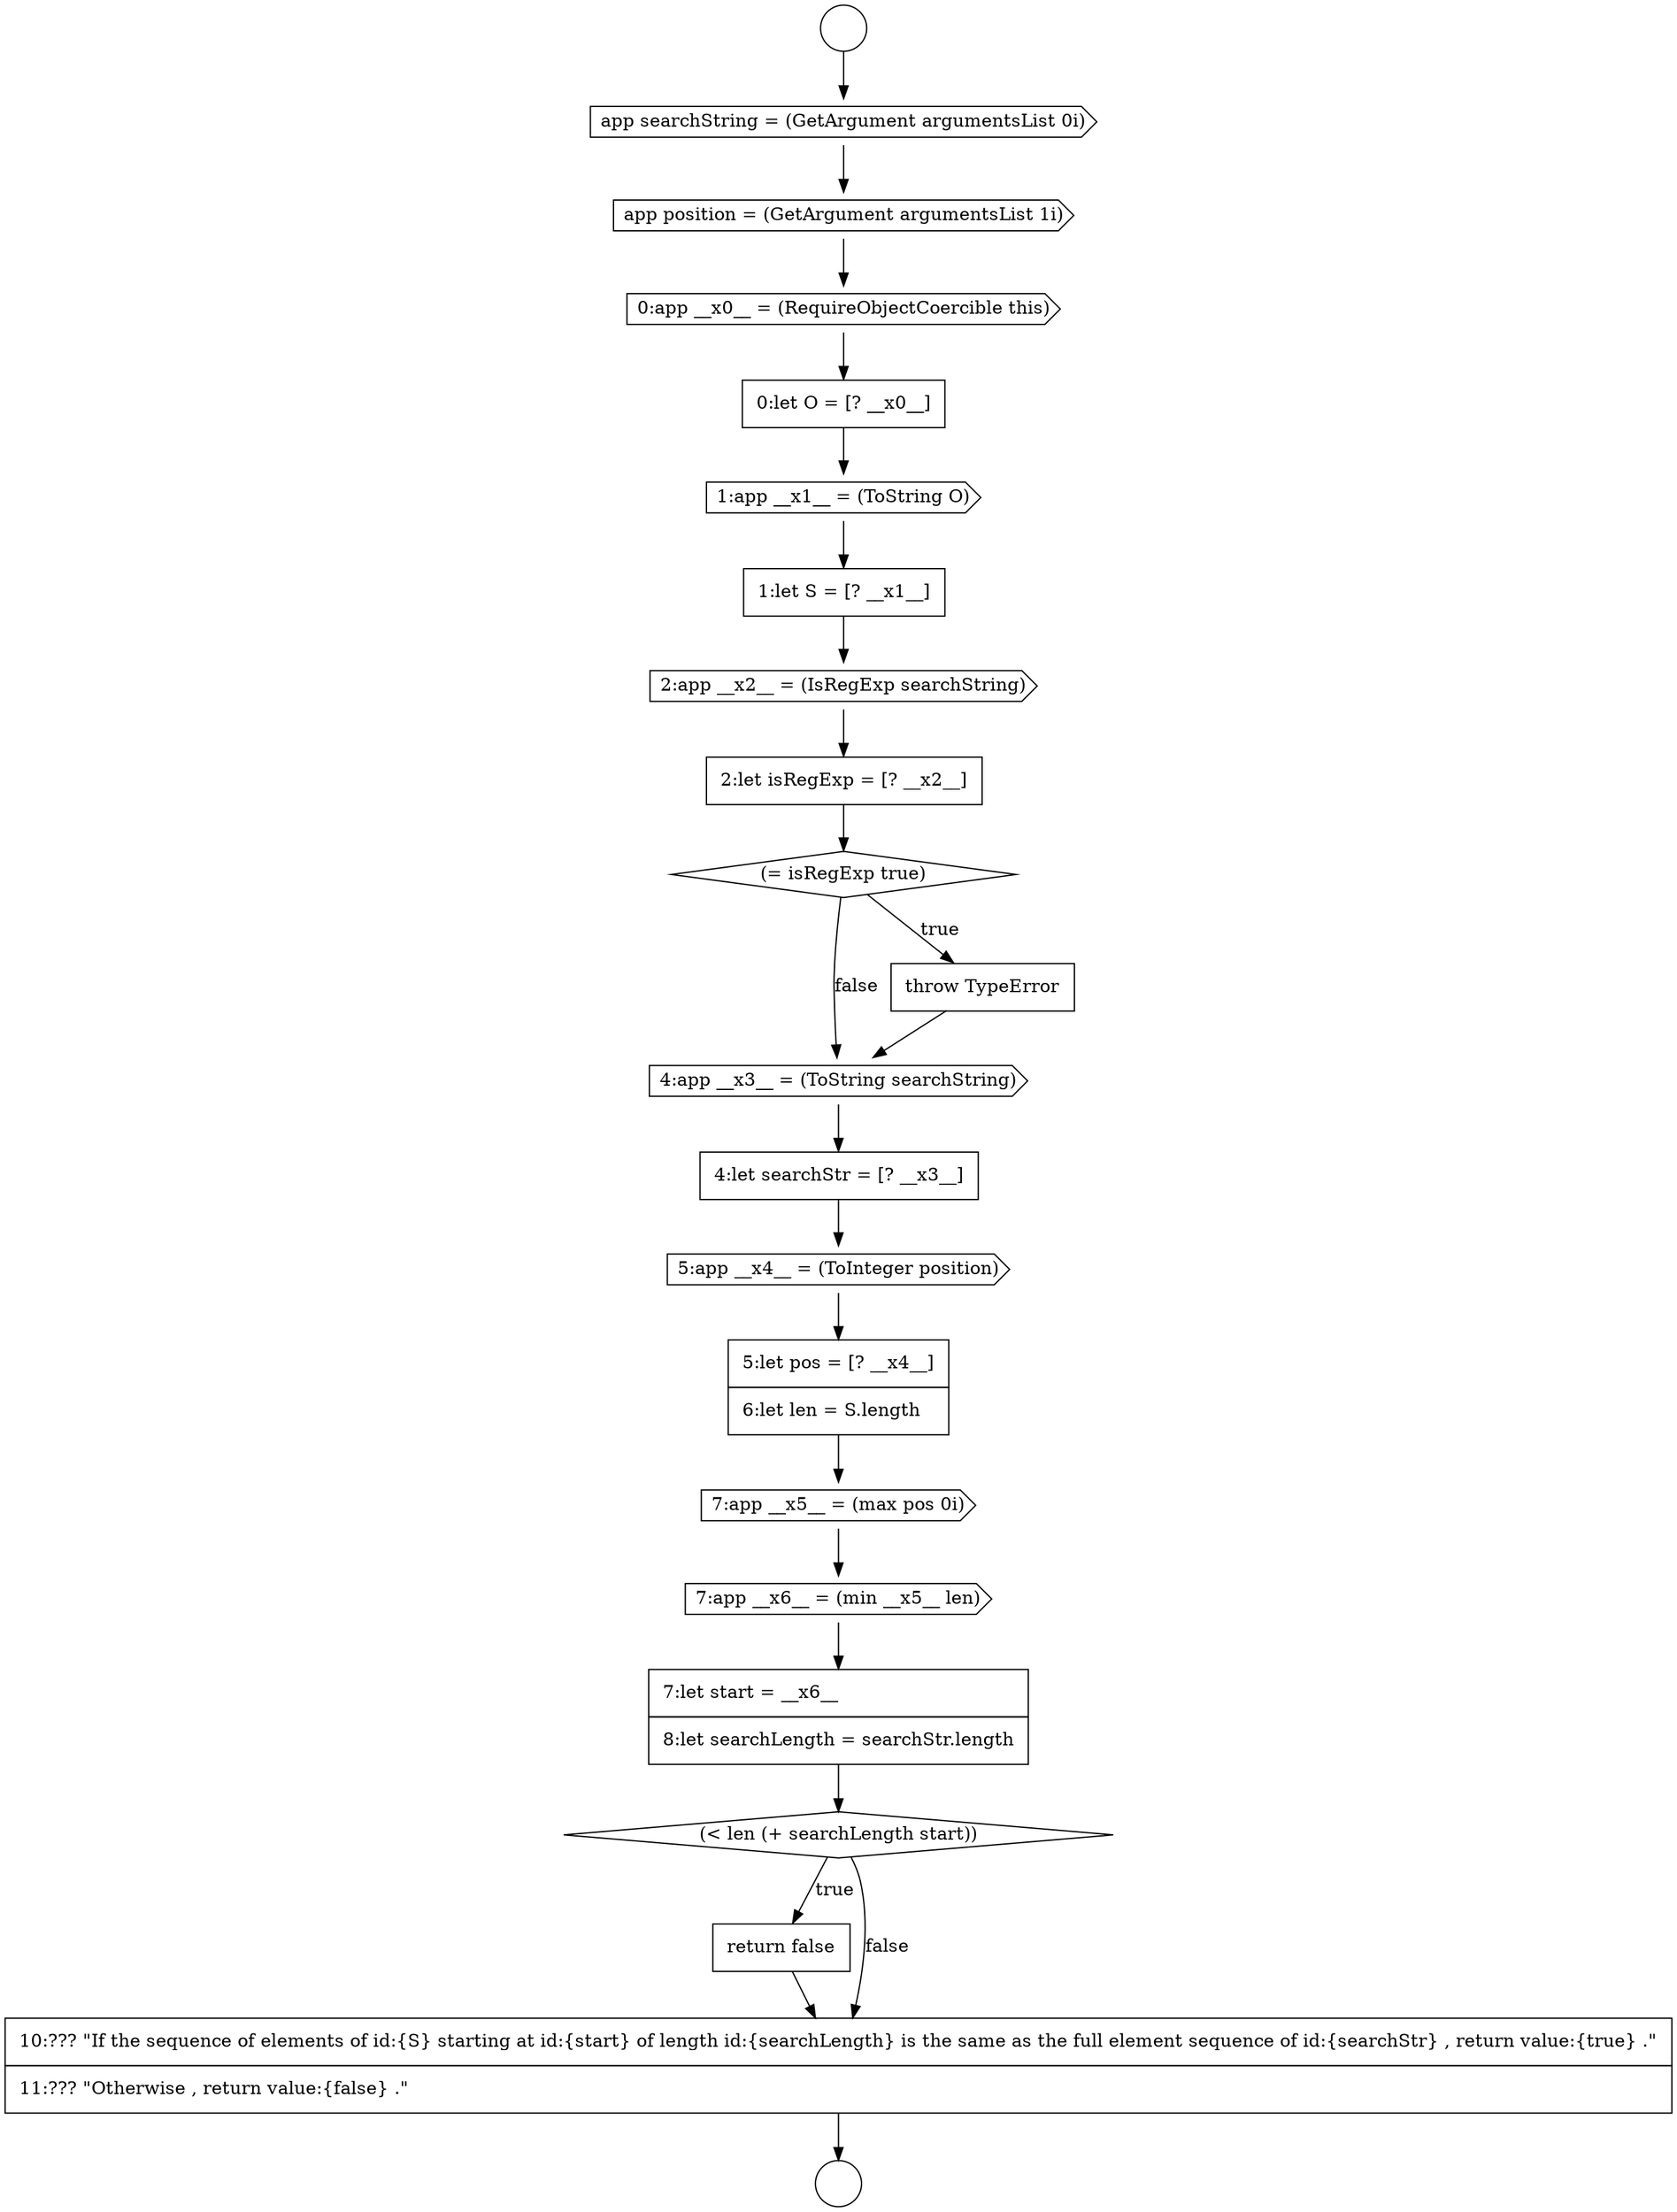 digraph {
  node12172 [shape=cds, label=<<font color="black">7:app __x5__ = (max pos 0i)</font>> color="black" fillcolor="white" style=filled]
  node12161 [shape=none, margin=0, label=<<font color="black">
    <table border="0" cellborder="1" cellspacing="0" cellpadding="10">
      <tr><td align="left">0:let O = [? __x0__]</td></tr>
    </table>
  </font>> color="black" fillcolor="white" style=filled]
  node12169 [shape=none, margin=0, label=<<font color="black">
    <table border="0" cellborder="1" cellspacing="0" cellpadding="10">
      <tr><td align="left">4:let searchStr = [? __x3__]</td></tr>
    </table>
  </font>> color="black" fillcolor="white" style=filled]
  node12159 [shape=cds, label=<<font color="black">app position = (GetArgument argumentsList 1i)</font>> color="black" fillcolor="white" style=filled]
  node12164 [shape=cds, label=<<font color="black">2:app __x2__ = (IsRegExp searchString)</font>> color="black" fillcolor="white" style=filled]
  node12173 [shape=cds, label=<<font color="black">7:app __x6__ = (min __x5__ len)</font>> color="black" fillcolor="white" style=filled]
  node12168 [shape=cds, label=<<font color="black">4:app __x3__ = (ToString searchString)</font>> color="black" fillcolor="white" style=filled]
  node12170 [shape=cds, label=<<font color="black">5:app __x4__ = (ToInteger position)</font>> color="black" fillcolor="white" style=filled]
  node12167 [shape=none, margin=0, label=<<font color="black">
    <table border="0" cellborder="1" cellspacing="0" cellpadding="10">
      <tr><td align="left">throw TypeError</td></tr>
    </table>
  </font>> color="black" fillcolor="white" style=filled]
  node12156 [shape=circle label=" " color="black" fillcolor="white" style=filled]
  node12174 [shape=none, margin=0, label=<<font color="black">
    <table border="0" cellborder="1" cellspacing="0" cellpadding="10">
      <tr><td align="left">7:let start = __x6__</td></tr>
      <tr><td align="left">8:let searchLength = searchStr.length</td></tr>
    </table>
  </font>> color="black" fillcolor="white" style=filled]
  node12162 [shape=cds, label=<<font color="black">1:app __x1__ = (ToString O)</font>> color="black" fillcolor="white" style=filled]
  node12158 [shape=cds, label=<<font color="black">app searchString = (GetArgument argumentsList 0i)</font>> color="black" fillcolor="white" style=filled]
  node12165 [shape=none, margin=0, label=<<font color="black">
    <table border="0" cellborder="1" cellspacing="0" cellpadding="10">
      <tr><td align="left">2:let isRegExp = [? __x2__]</td></tr>
    </table>
  </font>> color="black" fillcolor="white" style=filled]
  node12160 [shape=cds, label=<<font color="black">0:app __x0__ = (RequireObjectCoercible this)</font>> color="black" fillcolor="white" style=filled]
  node12163 [shape=none, margin=0, label=<<font color="black">
    <table border="0" cellborder="1" cellspacing="0" cellpadding="10">
      <tr><td align="left">1:let S = [? __x1__]</td></tr>
    </table>
  </font>> color="black" fillcolor="white" style=filled]
  node12157 [shape=circle label=" " color="black" fillcolor="white" style=filled]
  node12166 [shape=diamond, label=<<font color="black">(= isRegExp true)</font>> color="black" fillcolor="white" style=filled]
  node12176 [shape=none, margin=0, label=<<font color="black">
    <table border="0" cellborder="1" cellspacing="0" cellpadding="10">
      <tr><td align="left">return false</td></tr>
    </table>
  </font>> color="black" fillcolor="white" style=filled]
  node12171 [shape=none, margin=0, label=<<font color="black">
    <table border="0" cellborder="1" cellspacing="0" cellpadding="10">
      <tr><td align="left">5:let pos = [? __x4__]</td></tr>
      <tr><td align="left">6:let len = S.length</td></tr>
    </table>
  </font>> color="black" fillcolor="white" style=filled]
  node12177 [shape=none, margin=0, label=<<font color="black">
    <table border="0" cellborder="1" cellspacing="0" cellpadding="10">
      <tr><td align="left">10:??? &quot;If the sequence of elements of id:{S} starting at id:{start} of length id:{searchLength} is the same as the full element sequence of id:{searchStr} , return value:{true} .&quot;</td></tr>
      <tr><td align="left">11:??? &quot;Otherwise , return value:{false} .&quot;</td></tr>
    </table>
  </font>> color="black" fillcolor="white" style=filled]
  node12175 [shape=diamond, label=<<font color="black">(&lt; len (+ searchLength start))</font>> color="black" fillcolor="white" style=filled]
  node12167 -> node12168 [ color="black"]
  node12165 -> node12166 [ color="black"]
  node12156 -> node12158 [ color="black"]
  node12161 -> node12162 [ color="black"]
  node12162 -> node12163 [ color="black"]
  node12166 -> node12167 [label=<<font color="black">true</font>> color="black"]
  node12166 -> node12168 [label=<<font color="black">false</font>> color="black"]
  node12177 -> node12157 [ color="black"]
  node12171 -> node12172 [ color="black"]
  node12159 -> node12160 [ color="black"]
  node12173 -> node12174 [ color="black"]
  node12169 -> node12170 [ color="black"]
  node12160 -> node12161 [ color="black"]
  node12170 -> node12171 [ color="black"]
  node12172 -> node12173 [ color="black"]
  node12158 -> node12159 [ color="black"]
  node12174 -> node12175 [ color="black"]
  node12163 -> node12164 [ color="black"]
  node12175 -> node12176 [label=<<font color="black">true</font>> color="black"]
  node12175 -> node12177 [label=<<font color="black">false</font>> color="black"]
  node12168 -> node12169 [ color="black"]
  node12176 -> node12177 [ color="black"]
  node12164 -> node12165 [ color="black"]
}
